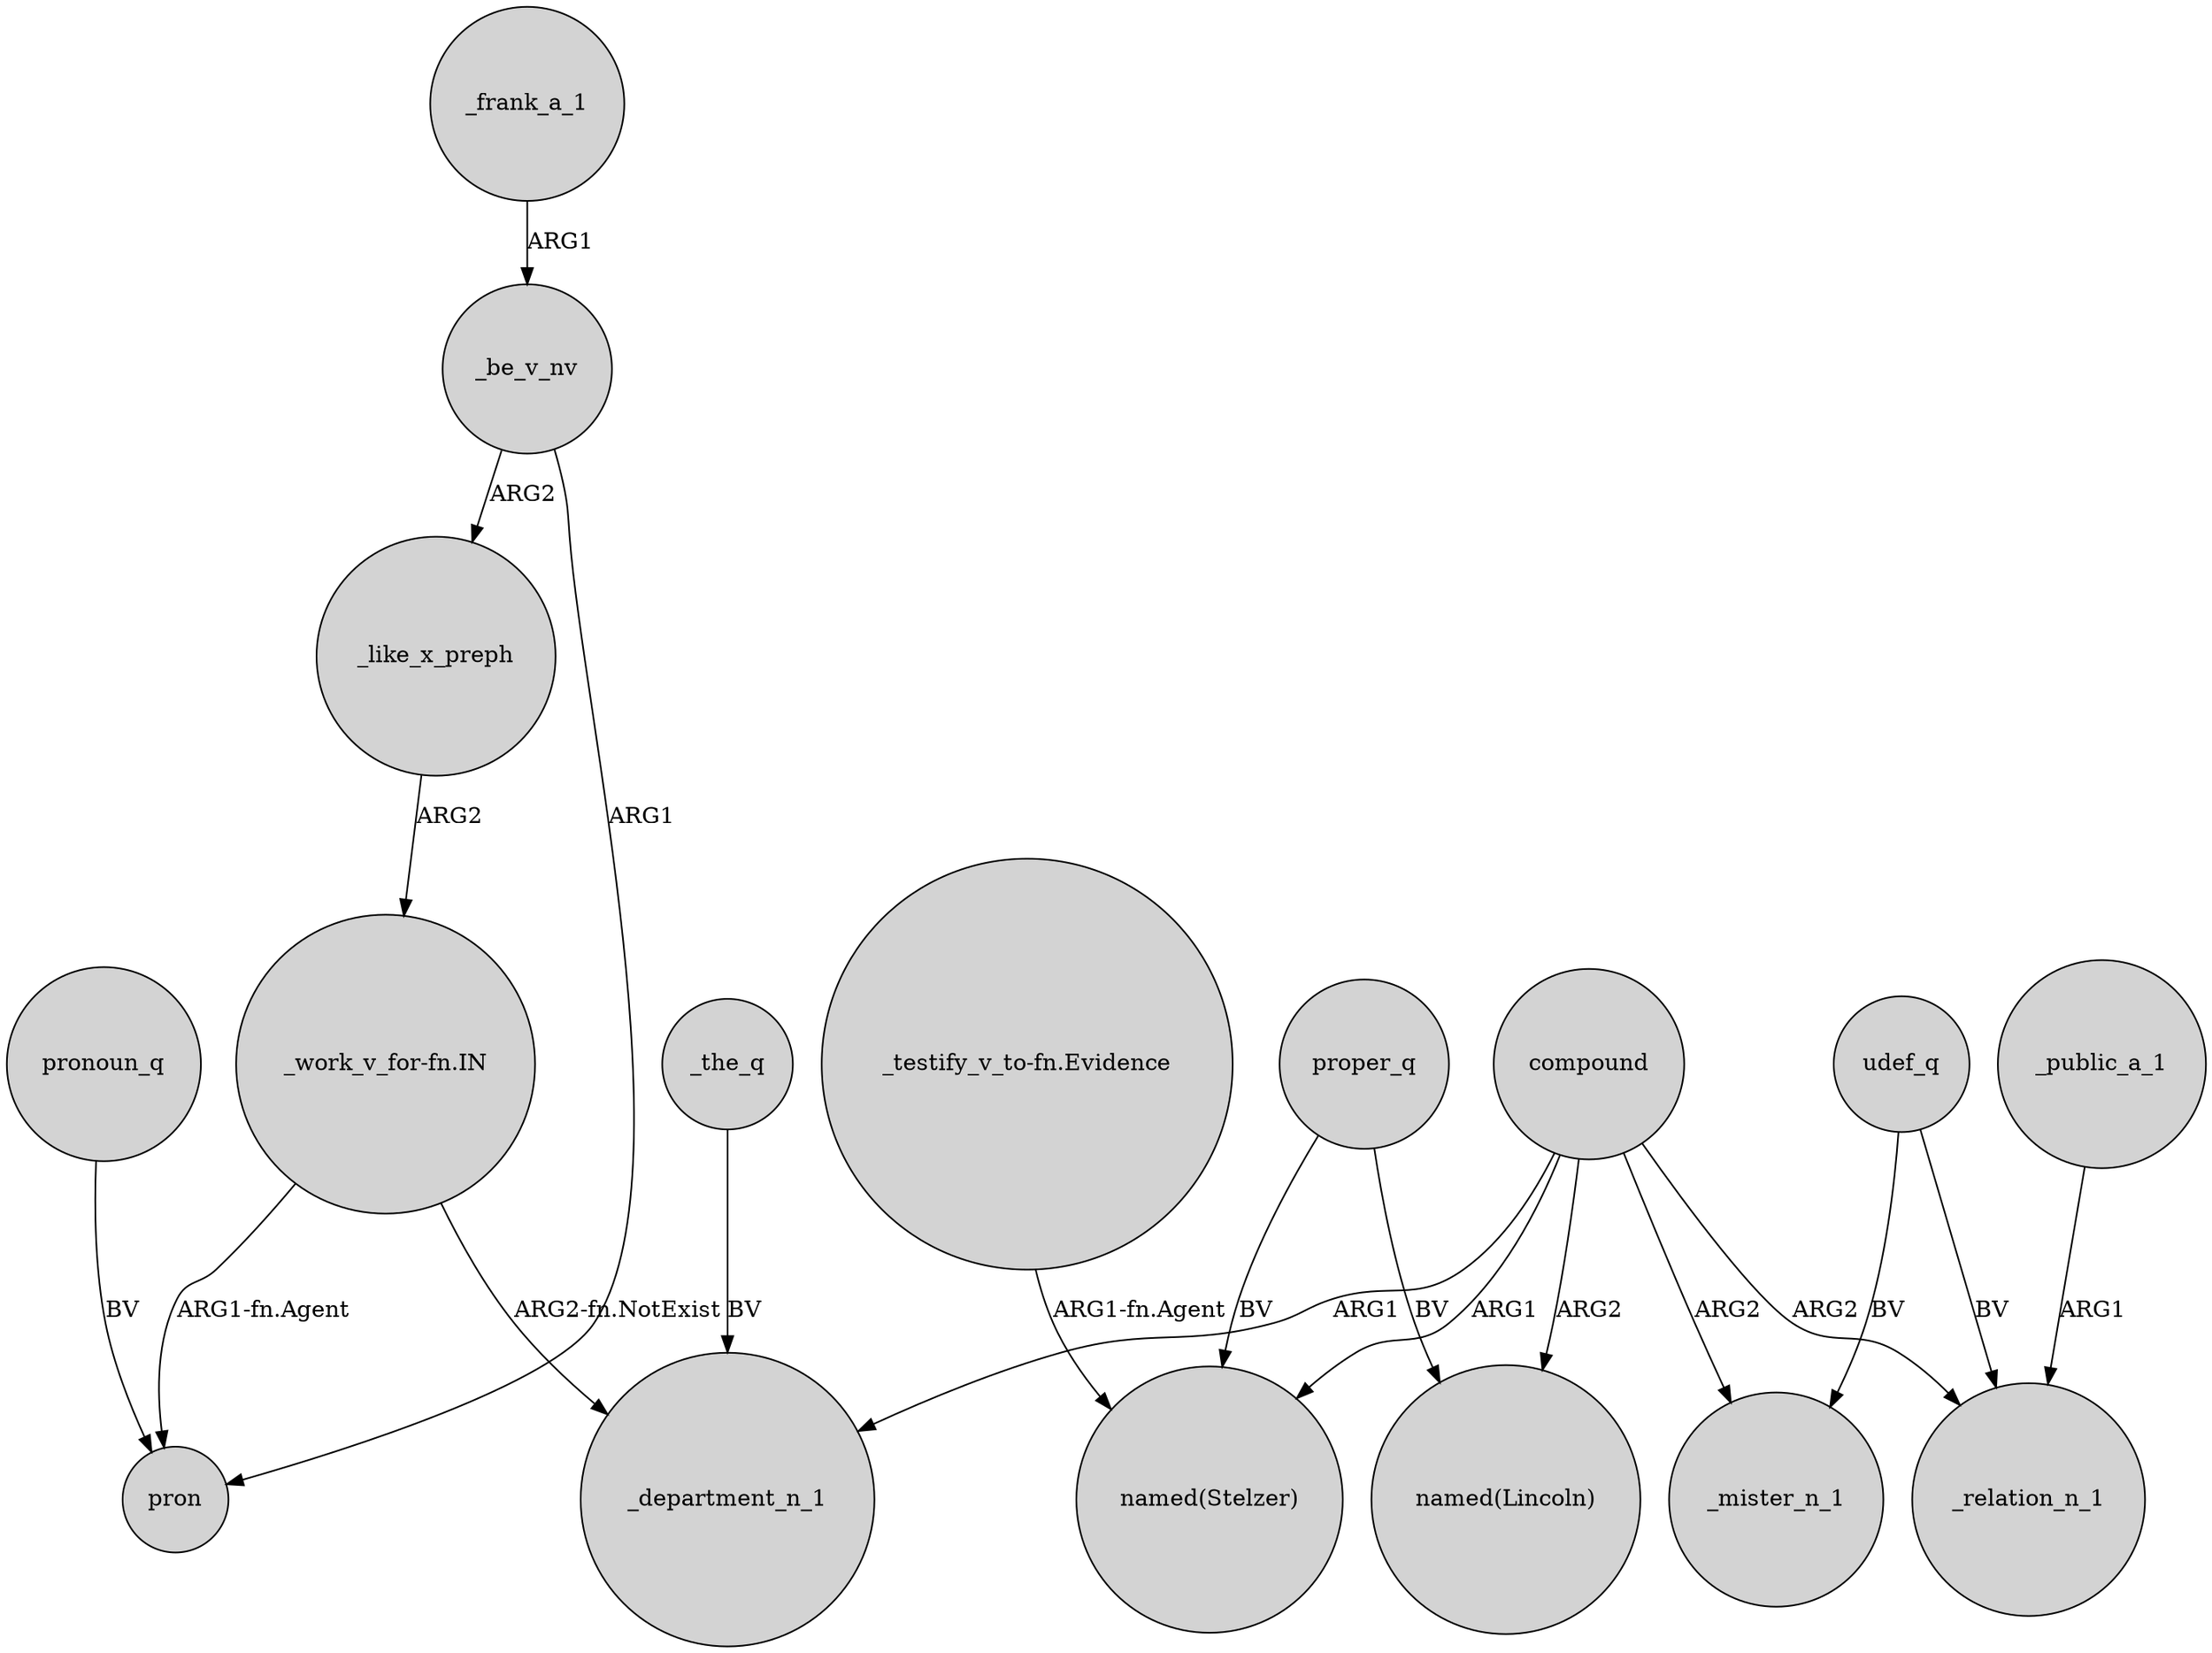 digraph {
	node [shape=circle style=filled]
	_be_v_nv -> pron [label=ARG1]
	compound -> "named(Lincoln)" [label=ARG2]
	_public_a_1 -> _relation_n_1 [label=ARG1]
	compound -> _mister_n_1 [label=ARG2]
	udef_q -> _mister_n_1 [label=BV]
	compound -> _department_n_1 [label=ARG1]
	proper_q -> "named(Stelzer)" [label=BV]
	"_work_v_for-fn.IN" -> _department_n_1 [label="ARG2-fn.NotExist"]
	_the_q -> _department_n_1 [label=BV]
	proper_q -> "named(Lincoln)" [label=BV]
	pronoun_q -> pron [label=BV]
	_be_v_nv -> _like_x_preph [label=ARG2]
	compound -> _relation_n_1 [label=ARG2]
	_frank_a_1 -> _be_v_nv [label=ARG1]
	udef_q -> _relation_n_1 [label=BV]
	"_work_v_for-fn.IN" -> pron [label="ARG1-fn.Agent"]
	"_testify_v_to-fn.Evidence" -> "named(Stelzer)" [label="ARG1-fn.Agent"]
	_like_x_preph -> "_work_v_for-fn.IN" [label=ARG2]
	compound -> "named(Stelzer)" [label=ARG1]
}
